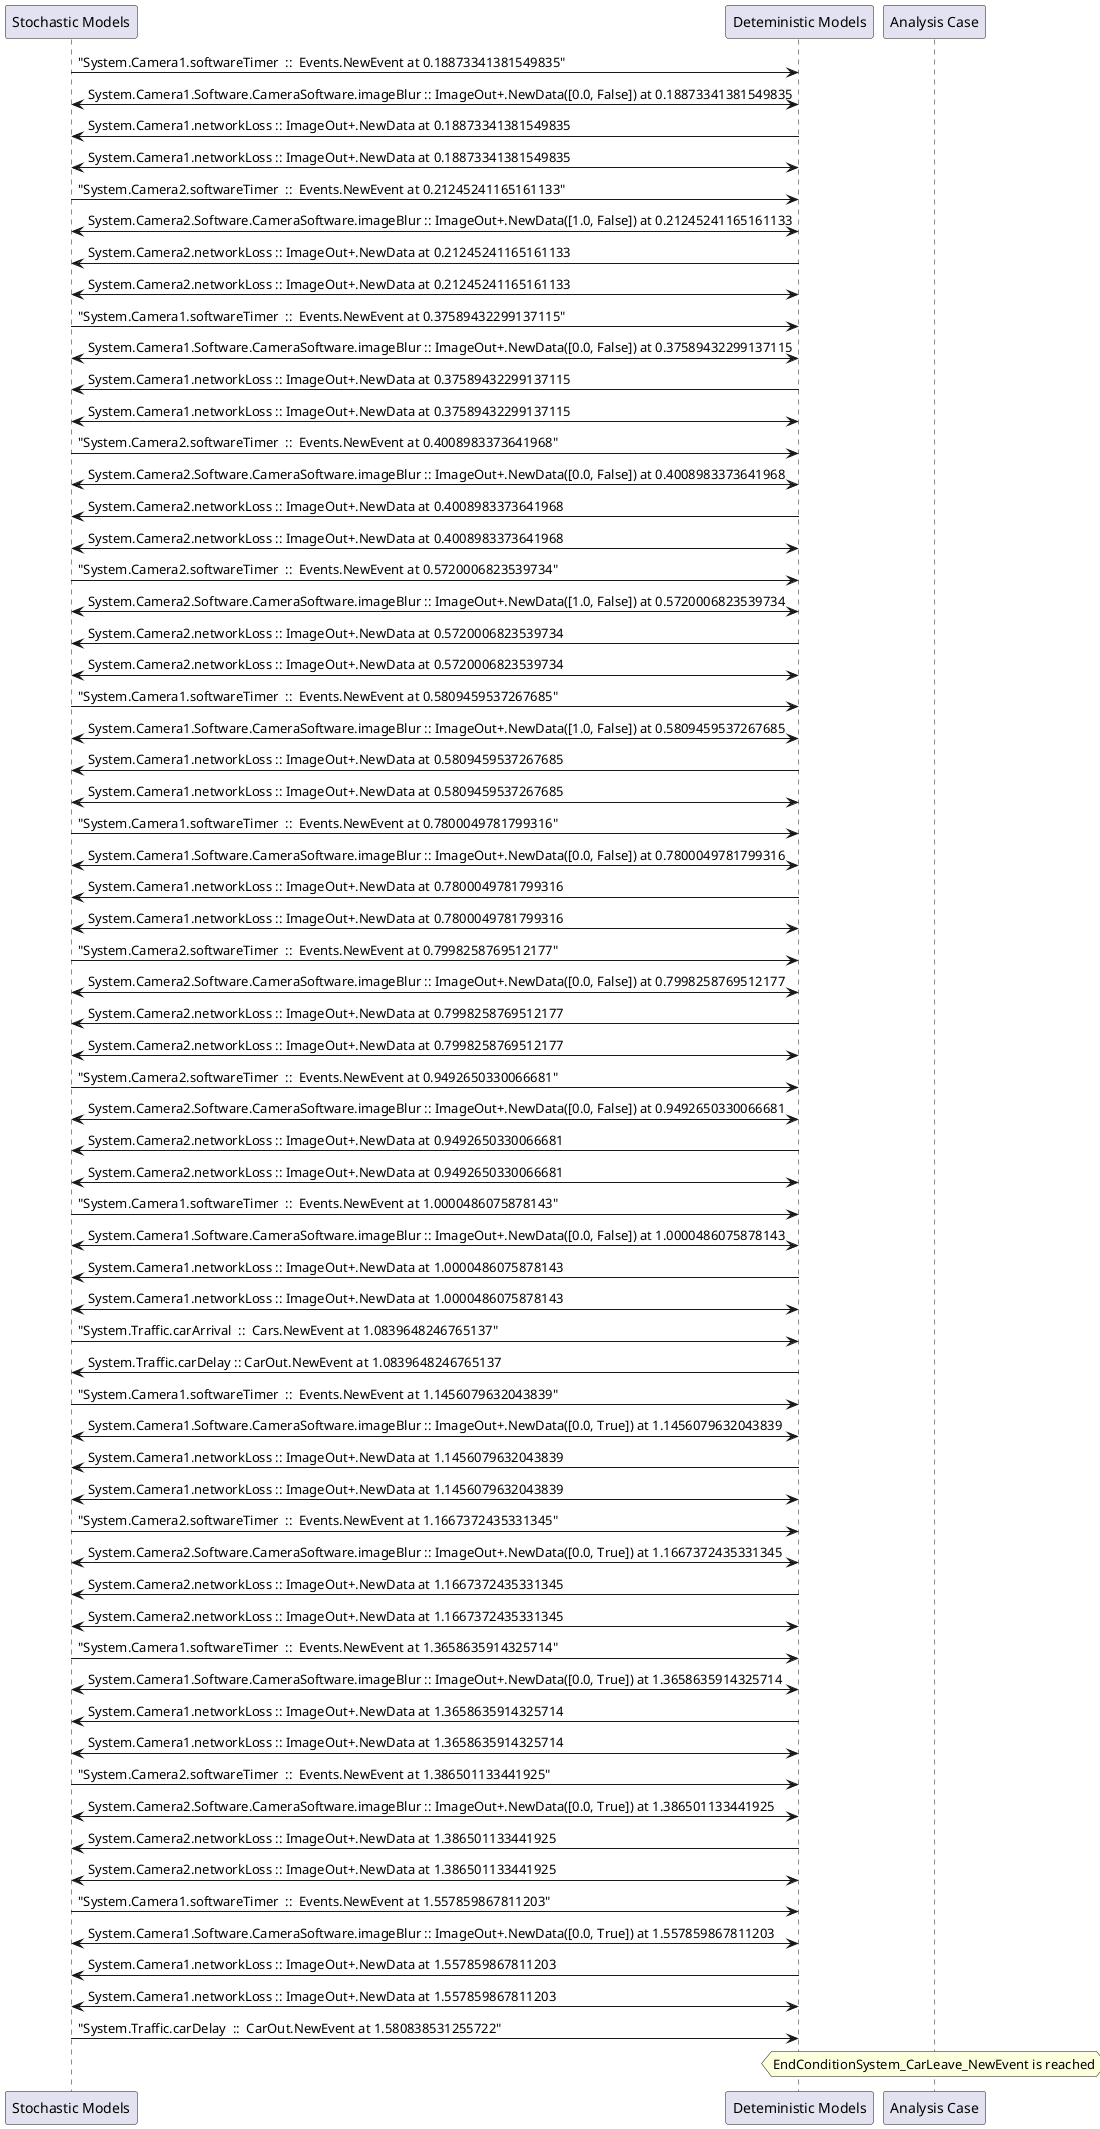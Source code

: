 
	@startuml
	participant "Stochastic Models" as stochmodel
	participant "Deteministic Models" as detmodel
	participant "Analysis Case" as analysis
	{32098_stop} stochmodel -> detmodel : "System.Camera1.softwareTimer  ::  Events.NewEvent at 0.18873341381549835"
detmodel <-> stochmodel : System.Camera1.Software.CameraSoftware.imageBlur :: ImageOut+.NewData([0.0, False]) at 0.18873341381549835
detmodel -> stochmodel : System.Camera1.networkLoss :: ImageOut+.NewData at 0.18873341381549835
detmodel <-> stochmodel : System.Camera1.networkLoss :: ImageOut+.NewData at 0.18873341381549835
{32114_stop} stochmodel -> detmodel : "System.Camera2.softwareTimer  ::  Events.NewEvent at 0.21245241165161133"
detmodel <-> stochmodel : System.Camera2.Software.CameraSoftware.imageBlur :: ImageOut+.NewData([1.0, False]) at 0.21245241165161133
detmodel -> stochmodel : System.Camera2.networkLoss :: ImageOut+.NewData at 0.21245241165161133
detmodel <-> stochmodel : System.Camera2.networkLoss :: ImageOut+.NewData at 0.21245241165161133
{32099_stop} stochmodel -> detmodel : "System.Camera1.softwareTimer  ::  Events.NewEvent at 0.37589432299137115"
detmodel <-> stochmodel : System.Camera1.Software.CameraSoftware.imageBlur :: ImageOut+.NewData([0.0, False]) at 0.37589432299137115
detmodel -> stochmodel : System.Camera1.networkLoss :: ImageOut+.NewData at 0.37589432299137115
detmodel <-> stochmodel : System.Camera1.networkLoss :: ImageOut+.NewData at 0.37589432299137115
{32115_stop} stochmodel -> detmodel : "System.Camera2.softwareTimer  ::  Events.NewEvent at 0.4008983373641968"
detmodel <-> stochmodel : System.Camera2.Software.CameraSoftware.imageBlur :: ImageOut+.NewData([0.0, False]) at 0.4008983373641968
detmodel -> stochmodel : System.Camera2.networkLoss :: ImageOut+.NewData at 0.4008983373641968
detmodel <-> stochmodel : System.Camera2.networkLoss :: ImageOut+.NewData at 0.4008983373641968
{32116_stop} stochmodel -> detmodel : "System.Camera2.softwareTimer  ::  Events.NewEvent at 0.5720006823539734"
detmodel <-> stochmodel : System.Camera2.Software.CameraSoftware.imageBlur :: ImageOut+.NewData([1.0, False]) at 0.5720006823539734
detmodel -> stochmodel : System.Camera2.networkLoss :: ImageOut+.NewData at 0.5720006823539734
detmodel <-> stochmodel : System.Camera2.networkLoss :: ImageOut+.NewData at 0.5720006823539734
{32100_stop} stochmodel -> detmodel : "System.Camera1.softwareTimer  ::  Events.NewEvent at 0.5809459537267685"
detmodel <-> stochmodel : System.Camera1.Software.CameraSoftware.imageBlur :: ImageOut+.NewData([1.0, False]) at 0.5809459537267685
detmodel -> stochmodel : System.Camera1.networkLoss :: ImageOut+.NewData at 0.5809459537267685
detmodel <-> stochmodel : System.Camera1.networkLoss :: ImageOut+.NewData at 0.5809459537267685
{32101_stop} stochmodel -> detmodel : "System.Camera1.softwareTimer  ::  Events.NewEvent at 0.7800049781799316"
detmodel <-> stochmodel : System.Camera1.Software.CameraSoftware.imageBlur :: ImageOut+.NewData([0.0, False]) at 0.7800049781799316
detmodel -> stochmodel : System.Camera1.networkLoss :: ImageOut+.NewData at 0.7800049781799316
detmodel <-> stochmodel : System.Camera1.networkLoss :: ImageOut+.NewData at 0.7800049781799316
{32117_stop} stochmodel -> detmodel : "System.Camera2.softwareTimer  ::  Events.NewEvent at 0.7998258769512177"
detmodel <-> stochmodel : System.Camera2.Software.CameraSoftware.imageBlur :: ImageOut+.NewData([0.0, False]) at 0.7998258769512177
detmodel -> stochmodel : System.Camera2.networkLoss :: ImageOut+.NewData at 0.7998258769512177
detmodel <-> stochmodel : System.Camera2.networkLoss :: ImageOut+.NewData at 0.7998258769512177
{32118_stop} stochmodel -> detmodel : "System.Camera2.softwareTimer  ::  Events.NewEvent at 0.9492650330066681"
detmodel <-> stochmodel : System.Camera2.Software.CameraSoftware.imageBlur :: ImageOut+.NewData([0.0, False]) at 0.9492650330066681
detmodel -> stochmodel : System.Camera2.networkLoss :: ImageOut+.NewData at 0.9492650330066681
detmodel <-> stochmodel : System.Camera2.networkLoss :: ImageOut+.NewData at 0.9492650330066681
{32102_stop} stochmodel -> detmodel : "System.Camera1.softwareTimer  ::  Events.NewEvent at 1.0000486075878143"
detmodel <-> stochmodel : System.Camera1.Software.CameraSoftware.imageBlur :: ImageOut+.NewData([0.0, False]) at 1.0000486075878143
detmodel -> stochmodel : System.Camera1.networkLoss :: ImageOut+.NewData at 1.0000486075878143
detmodel <-> stochmodel : System.Camera1.networkLoss :: ImageOut+.NewData at 1.0000486075878143
{32130_stop} stochmodel -> detmodel : "System.Traffic.carArrival  ::  Cars.NewEvent at 1.0839648246765137"
{32139_start} detmodel -> stochmodel : System.Traffic.carDelay :: CarOut.NewEvent at 1.0839648246765137
{32103_stop} stochmodel -> detmodel : "System.Camera1.softwareTimer  ::  Events.NewEvent at 1.1456079632043839"
detmodel <-> stochmodel : System.Camera1.Software.CameraSoftware.imageBlur :: ImageOut+.NewData([0.0, True]) at 1.1456079632043839
detmodel -> stochmodel : System.Camera1.networkLoss :: ImageOut+.NewData at 1.1456079632043839
detmodel <-> stochmodel : System.Camera1.networkLoss :: ImageOut+.NewData at 1.1456079632043839
{32119_stop} stochmodel -> detmodel : "System.Camera2.softwareTimer  ::  Events.NewEvent at 1.1667372435331345"
detmodel <-> stochmodel : System.Camera2.Software.CameraSoftware.imageBlur :: ImageOut+.NewData([0.0, True]) at 1.1667372435331345
detmodel -> stochmodel : System.Camera2.networkLoss :: ImageOut+.NewData at 1.1667372435331345
detmodel <-> stochmodel : System.Camera2.networkLoss :: ImageOut+.NewData at 1.1667372435331345
{32104_stop} stochmodel -> detmodel : "System.Camera1.softwareTimer  ::  Events.NewEvent at 1.3658635914325714"
detmodel <-> stochmodel : System.Camera1.Software.CameraSoftware.imageBlur :: ImageOut+.NewData([0.0, True]) at 1.3658635914325714
detmodel -> stochmodel : System.Camera1.networkLoss :: ImageOut+.NewData at 1.3658635914325714
detmodel <-> stochmodel : System.Camera1.networkLoss :: ImageOut+.NewData at 1.3658635914325714
{32120_stop} stochmodel -> detmodel : "System.Camera2.softwareTimer  ::  Events.NewEvent at 1.386501133441925"
detmodel <-> stochmodel : System.Camera2.Software.CameraSoftware.imageBlur :: ImageOut+.NewData([0.0, True]) at 1.386501133441925
detmodel -> stochmodel : System.Camera2.networkLoss :: ImageOut+.NewData at 1.386501133441925
detmodel <-> stochmodel : System.Camera2.networkLoss :: ImageOut+.NewData at 1.386501133441925
{32105_stop} stochmodel -> detmodel : "System.Camera1.softwareTimer  ::  Events.NewEvent at 1.557859867811203"
detmodel <-> stochmodel : System.Camera1.Software.CameraSoftware.imageBlur :: ImageOut+.NewData([0.0, True]) at 1.557859867811203
detmodel -> stochmodel : System.Camera1.networkLoss :: ImageOut+.NewData at 1.557859867811203
detmodel <-> stochmodel : System.Camera1.networkLoss :: ImageOut+.NewData at 1.557859867811203
{32139_stop} stochmodel -> detmodel : "System.Traffic.carDelay  ::  CarOut.NewEvent at 1.580838531255722"
{32139_start} <-> {32139_stop} : delay
hnote over analysis 
EndConditionSystem_CarLeave_NewEvent is reached
endnote
@enduml